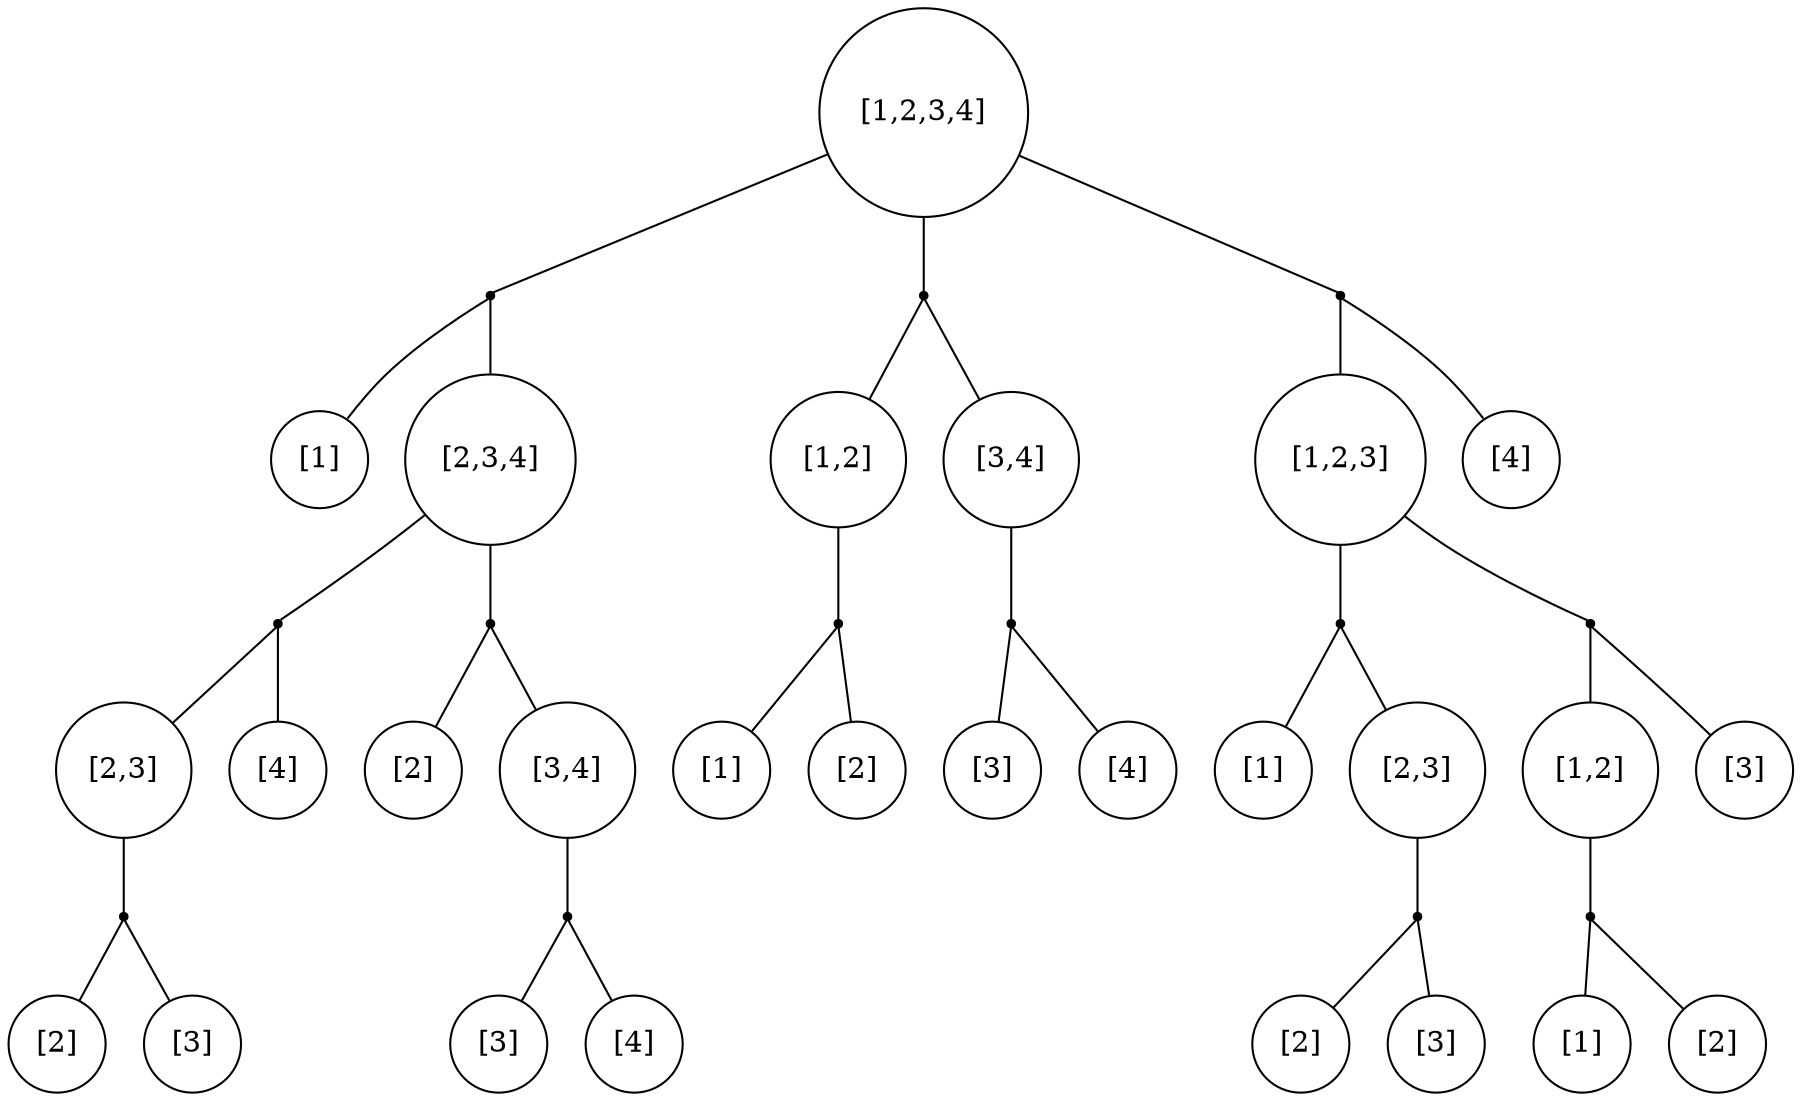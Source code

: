 graph graphname {
    //rankdir=LR;
    node [shape=circle];
    {rank=same; "x1" "x2" "x3"}
    //{rank=same; "[1,2,3]a" "[2,3,4]a" }
    //{rank=same; "[1,2]a" "[1,2]h" "[2,3]b" "[2,3]g" "[3,4]a" "[3,4]b" }
    //{rank=same; "[1]a" "[1]e" "[1]g" "[1]j" "[2]b" "[2]c" "[2]e" "[2]i" "[2]j" "[3]c" "[3]d" "[3]f" "[3]h" "[3]i" "[4]a" "[4]b" "[4]d" "[4]f" }

    "x1"  [label="x", shape=point];
    "x2"  [label="x", shape=point];
    "x3"  [label="x", shape=point];
    "x4"  [label="x", shape=point];
    "x5"  [label="x", shape=point];
    "x6"  [label="x", shape=point];
    "x7"  [label="x", shape=point];
    "x8"  [label="x", shape=point];
    "x9"  [label="x", shape=point];
    "x10" [label="x", shape=point];
    "x11" [label="x", shape=point];
    "x12" [label="x", shape=point];
    "x13" [label="x", shape=point];
    "[1,2,3,4]" -- "x1" -- "[1]a";
                      "x1" -- "[2,3,4]a";
    "[1,2,3,4]" -- "x2" -- "[1,2]a";
                      "x2" -- "[3,4]a";
    "[1,2,3,4]" -- "x3" -- "[1,2,3]a";
                      "x3" -- "[4]a";
    "[2,3,4]a" -- "x4" -- "[2,3]b";
                     "x4" -- "[4]b";
    "[2,3,4]a" -- "x5" -- "[2]b";
                     "x5" -- "[3,4]b";
    "[2,3]b" -- "x6" -- "[2]c";
                   "x6" -- "[3]c";
    "[3,4]b" -- "x7" -- "[3]d";
                   "x7" -- "[4]d";
    "[1,2]a" -- "x8" -- "[1]e";
                   "x8" -- "[2]e";
    "[3,4]a" -- "x9" -- "[3]f";
                   "x9" -- "[4]f";
    "[1,2,3]a" -- "x10" -- "[1]g";
                     "x10" -- "[2,3]g";
    "[1,2,3]a" -- "x11" -- "[1,2]h";
                     "x11" -- "[3]h";
    "[2,3]g" -- "x12" -- "[2]i";
                   "x12" -- "[3]i";
    "[1,2]h" -- "x13" -- "[1]j";
                   "x13" -- "[2]j";

    "[1,2,3]a" [label="[1,2,3]"];
    "[2,3,4]a" [label="[2,3,4]"];
    "[1,2]a" [label="[1,2]"];
    "[1,2]h" [label="[1,2]"];
    "[2,3]b" [label="[2,3]"];
    "[2,3]g" [label="[2,3]"];
    "[3,4]a" [label="[3,4]"];
    "[3,4]b" [label="[3,4]"];
    "[1]a" [label="[1]"];
    "[1]e" [label="[1]"];
    "[1]g" [label="[1]"];
    "[1]j" [label="[1]"];
    "[2]b" [label="[2]"];
    "[2]c" [label="[2]"];
    "[2]e" [label="[2]"];
    "[2]i" [label="[2]"];
    "[2]j" [label="[2]"];
    "[3]c" [label="[3]"];
    "[3]d" [label="[3]"];
    "[3]f" [label="[3]"];
    "[3]h" [label="[3]"];
    "[3]i" [label="[3]"];
    "[4]a" [label="[4]"];
    "[4]b" [label="[4]"];
    "[4]d" [label="[4]"];
    "[4]f" [label="[4]"];

}
